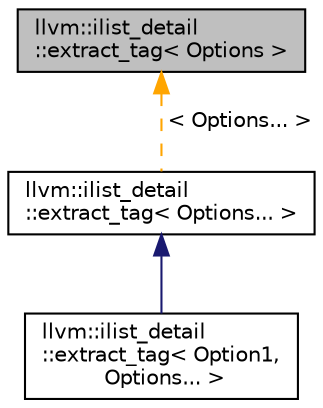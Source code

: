 digraph "llvm::ilist_detail::extract_tag&lt; Options &gt;"
{
 // LATEX_PDF_SIZE
  bgcolor="transparent";
  edge [fontname="Helvetica",fontsize="10",labelfontname="Helvetica",labelfontsize="10"];
  node [fontname="Helvetica",fontsize="10",shape=record];
  Node1 [label="llvm::ilist_detail\l::extract_tag\< Options \>",height=0.2,width=0.4,color="black", fillcolor="grey75", style="filled", fontcolor="black",tooltip="Extract custom tag option."];
  Node1 -> Node2 [dir="back",color="orange",fontsize="10",style="dashed",label=" \< Options... \>" ,fontname="Helvetica"];
  Node2 [label="llvm::ilist_detail\l::extract_tag\< Options... \>",height=0.2,width=0.4,color="black",URL="$structllvm_1_1ilist__detail_1_1extract__tag.html",tooltip=" "];
  Node2 -> Node3 [dir="back",color="midnightblue",fontsize="10",style="solid",fontname="Helvetica"];
  Node3 [label="llvm::ilist_detail\l::extract_tag\< Option1,\l Options... \>",height=0.2,width=0.4,color="black",URL="$structllvm_1_1ilist__detail_1_1extract__tag_3_01Option1_00_01Options_8_8_8_01_4.html",tooltip=" "];
}
